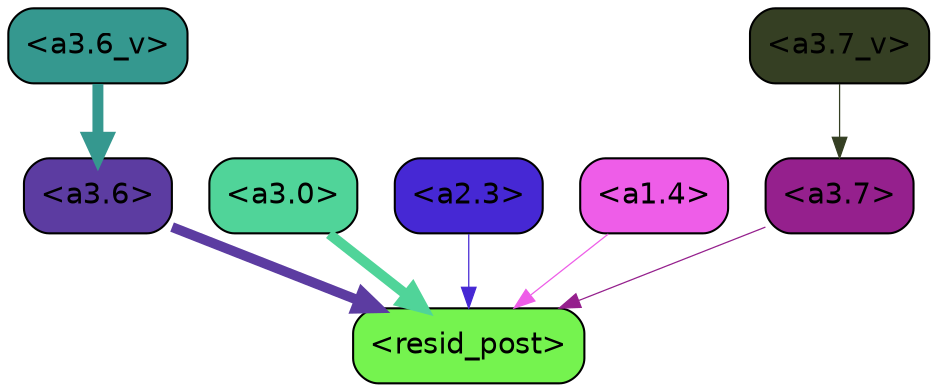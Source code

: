 strict digraph "" {
	graph [bgcolor=transparent,
		layout=dot,
		overlap=false,
		splines=true
	];
	"<a3.7>"	[color=black,
		fillcolor="#95208d",
		fontname=Helvetica,
		shape=box,
		style="filled, rounded"];
	"<resid_post>"	[color=black,
		fillcolor="#75f34f",
		fontname=Helvetica,
		shape=box,
		style="filled, rounded"];
	"<a3.7>" -> "<resid_post>"	[color="#95208d",
		penwidth=0.6];
	"<a3.6>"	[color=black,
		fillcolor="#5c3ca1",
		fontname=Helvetica,
		shape=box,
		style="filled, rounded"];
	"<a3.6>" -> "<resid_post>"	[color="#5c3ca1",
		penwidth=4.753257989883423];
	"<a3.0>"	[color=black,
		fillcolor="#50d499",
		fontname=Helvetica,
		shape=box,
		style="filled, rounded"];
	"<a3.0>" -> "<resid_post>"	[color="#50d499",
		penwidth=4.90053927898407];
	"<a2.3>"	[color=black,
		fillcolor="#4628d4",
		fontname=Helvetica,
		shape=box,
		style="filled, rounded"];
	"<a2.3>" -> "<resid_post>"	[color="#4628d4",
		penwidth=0.6];
	"<a1.4>"	[color=black,
		fillcolor="#ee5de8",
		fontname=Helvetica,
		shape=box,
		style="filled, rounded"];
	"<a1.4>" -> "<resid_post>"	[color="#ee5de8",
		penwidth=0.6];
	"<a3.7_v>"	[color=black,
		fillcolor="#353f23",
		fontname=Helvetica,
		shape=box,
		style="filled, rounded"];
	"<a3.7_v>" -> "<a3.7>"	[color="#353f23",
		penwidth=0.6];
	"<a3.6_v>"	[color=black,
		fillcolor="#35988f",
		fontname=Helvetica,
		shape=box,
		style="filled, rounded"];
	"<a3.6_v>" -> "<a3.6>"	[color="#35988f",
		penwidth=5.2550448179244995];
}
